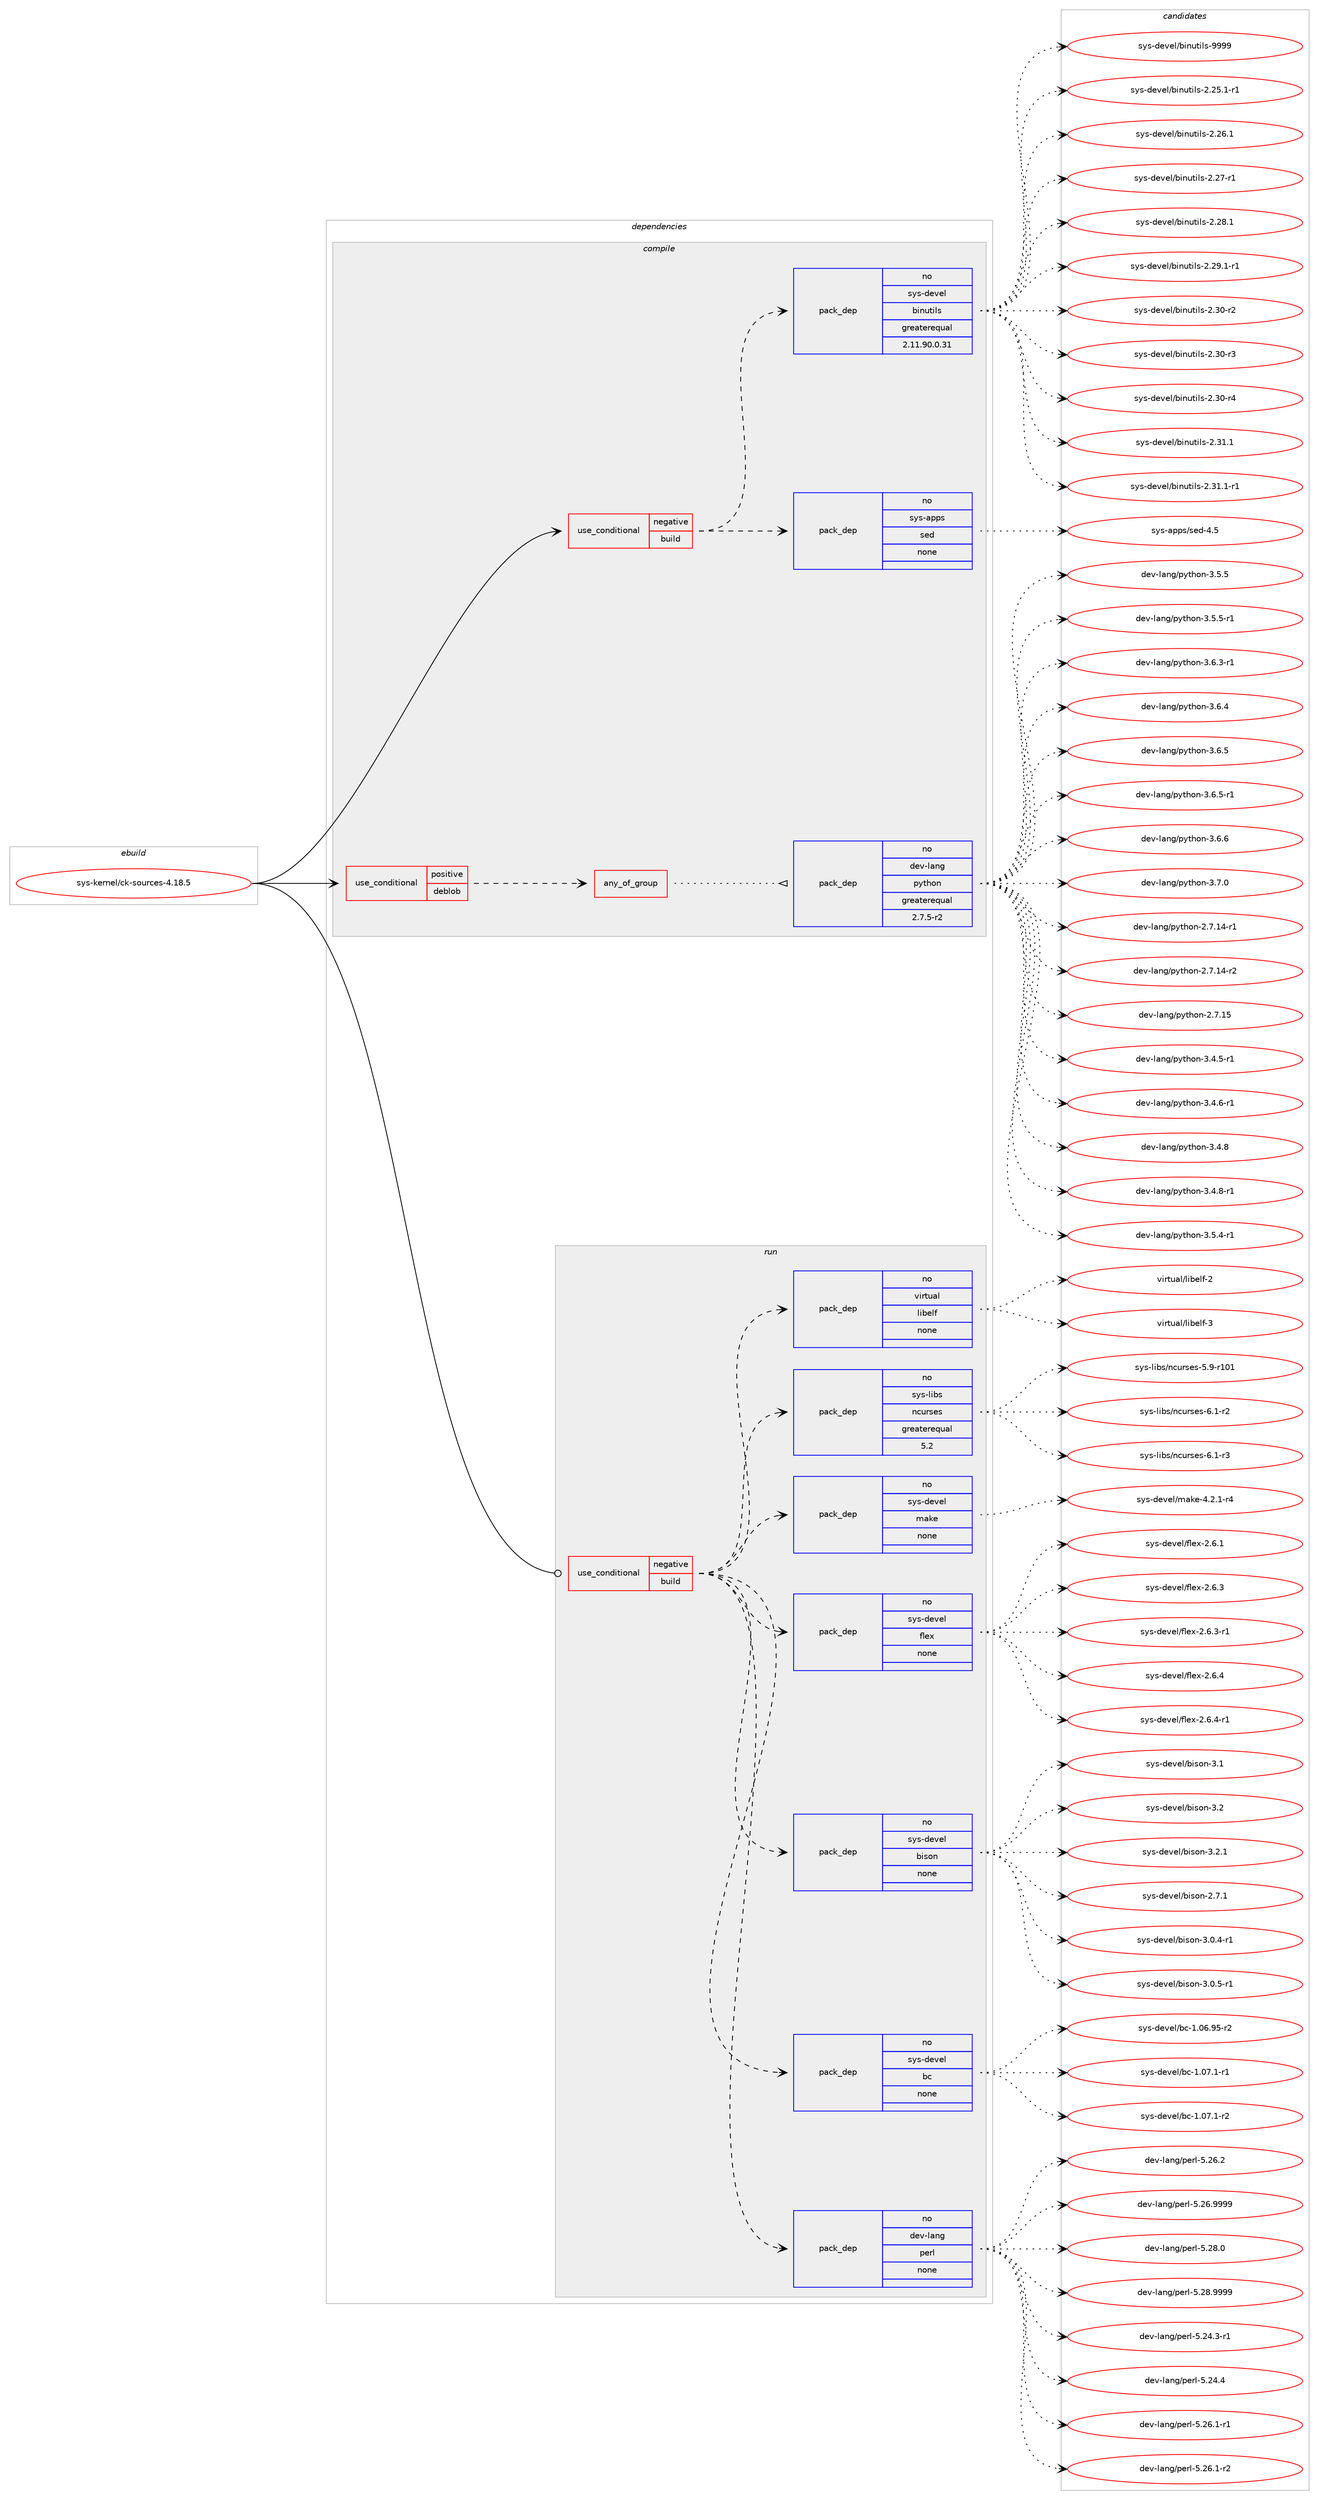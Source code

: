 digraph prolog {

# *************
# Graph options
# *************

newrank=true;
concentrate=true;
compound=true;
graph [rankdir=LR,fontname=Helvetica,fontsize=10,ranksep=1.5];#, ranksep=2.5, nodesep=0.2];
edge  [arrowhead=vee];
node  [fontname=Helvetica,fontsize=10];

# **********
# The ebuild
# **********

subgraph cluster_leftcol {
color=gray;
rank=same;
label=<<i>ebuild</i>>;
id [label="sys-kernel/ck-sources-4.18.5", color=red, width=4, href="../sys-kernel/ck-sources-4.18.5.svg"];
}

# ****************
# The dependencies
# ****************

subgraph cluster_midcol {
color=gray;
label=<<i>dependencies</i>>;
subgraph cluster_compile {
fillcolor="#eeeeee";
style=filled;
label=<<i>compile</i>>;
subgraph cond1209 {
dependency6975 [label=<<TABLE BORDER="0" CELLBORDER="1" CELLSPACING="0" CELLPADDING="4"><TR><TD ROWSPAN="3" CELLPADDING="10">use_conditional</TD></TR><TR><TD>negative</TD></TR><TR><TD>build</TD></TR></TABLE>>, shape=none, color=red];
subgraph pack5592 {
dependency6976 [label=<<TABLE BORDER="0" CELLBORDER="1" CELLSPACING="0" CELLPADDING="4" WIDTH="220"><TR><TD ROWSPAN="6" CELLPADDING="30">pack_dep</TD></TR><TR><TD WIDTH="110">no</TD></TR><TR><TD>sys-apps</TD></TR><TR><TD>sed</TD></TR><TR><TD>none</TD></TR><TR><TD></TD></TR></TABLE>>, shape=none, color=blue];
}
dependency6975:e -> dependency6976:w [weight=20,style="dashed",arrowhead="vee"];
subgraph pack5593 {
dependency6977 [label=<<TABLE BORDER="0" CELLBORDER="1" CELLSPACING="0" CELLPADDING="4" WIDTH="220"><TR><TD ROWSPAN="6" CELLPADDING="30">pack_dep</TD></TR><TR><TD WIDTH="110">no</TD></TR><TR><TD>sys-devel</TD></TR><TR><TD>binutils</TD></TR><TR><TD>greaterequal</TD></TR><TR><TD>2.11.90.0.31</TD></TR></TABLE>>, shape=none, color=blue];
}
dependency6975:e -> dependency6977:w [weight=20,style="dashed",arrowhead="vee"];
}
id:e -> dependency6975:w [weight=20,style="solid",arrowhead="vee"];
subgraph cond1210 {
dependency6978 [label=<<TABLE BORDER="0" CELLBORDER="1" CELLSPACING="0" CELLPADDING="4"><TR><TD ROWSPAN="3" CELLPADDING="10">use_conditional</TD></TR><TR><TD>positive</TD></TR><TR><TD>deblob</TD></TR></TABLE>>, shape=none, color=red];
subgraph any165 {
dependency6979 [label=<<TABLE BORDER="0" CELLBORDER="1" CELLSPACING="0" CELLPADDING="4"><TR><TD CELLPADDING="10">any_of_group</TD></TR></TABLE>>, shape=none, color=red];subgraph pack5594 {
dependency6980 [label=<<TABLE BORDER="0" CELLBORDER="1" CELLSPACING="0" CELLPADDING="4" WIDTH="220"><TR><TD ROWSPAN="6" CELLPADDING="30">pack_dep</TD></TR><TR><TD WIDTH="110">no</TD></TR><TR><TD>dev-lang</TD></TR><TR><TD>python</TD></TR><TR><TD>greaterequal</TD></TR><TR><TD>2.7.5-r2</TD></TR></TABLE>>, shape=none, color=blue];
}
dependency6979:e -> dependency6980:w [weight=20,style="dotted",arrowhead="oinv"];
}
dependency6978:e -> dependency6979:w [weight=20,style="dashed",arrowhead="vee"];
}
id:e -> dependency6978:w [weight=20,style="solid",arrowhead="vee"];
}
subgraph cluster_compileandrun {
fillcolor="#eeeeee";
style=filled;
label=<<i>compile and run</i>>;
}
subgraph cluster_run {
fillcolor="#eeeeee";
style=filled;
label=<<i>run</i>>;
subgraph cond1211 {
dependency6981 [label=<<TABLE BORDER="0" CELLBORDER="1" CELLSPACING="0" CELLPADDING="4"><TR><TD ROWSPAN="3" CELLPADDING="10">use_conditional</TD></TR><TR><TD>negative</TD></TR><TR><TD>build</TD></TR></TABLE>>, shape=none, color=red];
subgraph pack5595 {
dependency6982 [label=<<TABLE BORDER="0" CELLBORDER="1" CELLSPACING="0" CELLPADDING="4" WIDTH="220"><TR><TD ROWSPAN="6" CELLPADDING="30">pack_dep</TD></TR><TR><TD WIDTH="110">no</TD></TR><TR><TD>dev-lang</TD></TR><TR><TD>perl</TD></TR><TR><TD>none</TD></TR><TR><TD></TD></TR></TABLE>>, shape=none, color=blue];
}
dependency6981:e -> dependency6982:w [weight=20,style="dashed",arrowhead="vee"];
subgraph pack5596 {
dependency6983 [label=<<TABLE BORDER="0" CELLBORDER="1" CELLSPACING="0" CELLPADDING="4" WIDTH="220"><TR><TD ROWSPAN="6" CELLPADDING="30">pack_dep</TD></TR><TR><TD WIDTH="110">no</TD></TR><TR><TD>sys-devel</TD></TR><TR><TD>bc</TD></TR><TR><TD>none</TD></TR><TR><TD></TD></TR></TABLE>>, shape=none, color=blue];
}
dependency6981:e -> dependency6983:w [weight=20,style="dashed",arrowhead="vee"];
subgraph pack5597 {
dependency6984 [label=<<TABLE BORDER="0" CELLBORDER="1" CELLSPACING="0" CELLPADDING="4" WIDTH="220"><TR><TD ROWSPAN="6" CELLPADDING="30">pack_dep</TD></TR><TR><TD WIDTH="110">no</TD></TR><TR><TD>sys-devel</TD></TR><TR><TD>bison</TD></TR><TR><TD>none</TD></TR><TR><TD></TD></TR></TABLE>>, shape=none, color=blue];
}
dependency6981:e -> dependency6984:w [weight=20,style="dashed",arrowhead="vee"];
subgraph pack5598 {
dependency6985 [label=<<TABLE BORDER="0" CELLBORDER="1" CELLSPACING="0" CELLPADDING="4" WIDTH="220"><TR><TD ROWSPAN="6" CELLPADDING="30">pack_dep</TD></TR><TR><TD WIDTH="110">no</TD></TR><TR><TD>sys-devel</TD></TR><TR><TD>flex</TD></TR><TR><TD>none</TD></TR><TR><TD></TD></TR></TABLE>>, shape=none, color=blue];
}
dependency6981:e -> dependency6985:w [weight=20,style="dashed",arrowhead="vee"];
subgraph pack5599 {
dependency6986 [label=<<TABLE BORDER="0" CELLBORDER="1" CELLSPACING="0" CELLPADDING="4" WIDTH="220"><TR><TD ROWSPAN="6" CELLPADDING="30">pack_dep</TD></TR><TR><TD WIDTH="110">no</TD></TR><TR><TD>sys-devel</TD></TR><TR><TD>make</TD></TR><TR><TD>none</TD></TR><TR><TD></TD></TR></TABLE>>, shape=none, color=blue];
}
dependency6981:e -> dependency6986:w [weight=20,style="dashed",arrowhead="vee"];
subgraph pack5600 {
dependency6987 [label=<<TABLE BORDER="0" CELLBORDER="1" CELLSPACING="0" CELLPADDING="4" WIDTH="220"><TR><TD ROWSPAN="6" CELLPADDING="30">pack_dep</TD></TR><TR><TD WIDTH="110">no</TD></TR><TR><TD>sys-libs</TD></TR><TR><TD>ncurses</TD></TR><TR><TD>greaterequal</TD></TR><TR><TD>5.2</TD></TR></TABLE>>, shape=none, color=blue];
}
dependency6981:e -> dependency6987:w [weight=20,style="dashed",arrowhead="vee"];
subgraph pack5601 {
dependency6988 [label=<<TABLE BORDER="0" CELLBORDER="1" CELLSPACING="0" CELLPADDING="4" WIDTH="220"><TR><TD ROWSPAN="6" CELLPADDING="30">pack_dep</TD></TR><TR><TD WIDTH="110">no</TD></TR><TR><TD>virtual</TD></TR><TR><TD>libelf</TD></TR><TR><TD>none</TD></TR><TR><TD></TD></TR></TABLE>>, shape=none, color=blue];
}
dependency6981:e -> dependency6988:w [weight=20,style="dashed",arrowhead="vee"];
}
id:e -> dependency6981:w [weight=20,style="solid",arrowhead="odot"];
}
}

# **************
# The candidates
# **************

subgraph cluster_choices {
rank=same;
color=gray;
label=<<i>candidates</i>>;

subgraph choice5592 {
color=black;
nodesep=1;
choice11512111545971121121154711510110045524653 [label="sys-apps/sed-4.5", color=red, width=4,href="../sys-apps/sed-4.5.svg"];
dependency6976:e -> choice11512111545971121121154711510110045524653:w [style=dotted,weight="100"];
}
subgraph choice5593 {
color=black;
nodesep=1;
choice115121115451001011181011084798105110117116105108115455046505346494511449 [label="sys-devel/binutils-2.25.1-r1", color=red, width=4,href="../sys-devel/binutils-2.25.1-r1.svg"];
choice11512111545100101118101108479810511011711610510811545504650544649 [label="sys-devel/binutils-2.26.1", color=red, width=4,href="../sys-devel/binutils-2.26.1.svg"];
choice11512111545100101118101108479810511011711610510811545504650554511449 [label="sys-devel/binutils-2.27-r1", color=red, width=4,href="../sys-devel/binutils-2.27-r1.svg"];
choice11512111545100101118101108479810511011711610510811545504650564649 [label="sys-devel/binutils-2.28.1", color=red, width=4,href="../sys-devel/binutils-2.28.1.svg"];
choice115121115451001011181011084798105110117116105108115455046505746494511449 [label="sys-devel/binutils-2.29.1-r1", color=red, width=4,href="../sys-devel/binutils-2.29.1-r1.svg"];
choice11512111545100101118101108479810511011711610510811545504651484511450 [label="sys-devel/binutils-2.30-r2", color=red, width=4,href="../sys-devel/binutils-2.30-r2.svg"];
choice11512111545100101118101108479810511011711610510811545504651484511451 [label="sys-devel/binutils-2.30-r3", color=red, width=4,href="../sys-devel/binutils-2.30-r3.svg"];
choice11512111545100101118101108479810511011711610510811545504651484511452 [label="sys-devel/binutils-2.30-r4", color=red, width=4,href="../sys-devel/binutils-2.30-r4.svg"];
choice11512111545100101118101108479810511011711610510811545504651494649 [label="sys-devel/binutils-2.31.1", color=red, width=4,href="../sys-devel/binutils-2.31.1.svg"];
choice115121115451001011181011084798105110117116105108115455046514946494511449 [label="sys-devel/binutils-2.31.1-r1", color=red, width=4,href="../sys-devel/binutils-2.31.1-r1.svg"];
choice1151211154510010111810110847981051101171161051081154557575757 [label="sys-devel/binutils-9999", color=red, width=4,href="../sys-devel/binutils-9999.svg"];
dependency6977:e -> choice115121115451001011181011084798105110117116105108115455046505346494511449:w [style=dotted,weight="100"];
dependency6977:e -> choice11512111545100101118101108479810511011711610510811545504650544649:w [style=dotted,weight="100"];
dependency6977:e -> choice11512111545100101118101108479810511011711610510811545504650554511449:w [style=dotted,weight="100"];
dependency6977:e -> choice11512111545100101118101108479810511011711610510811545504650564649:w [style=dotted,weight="100"];
dependency6977:e -> choice115121115451001011181011084798105110117116105108115455046505746494511449:w [style=dotted,weight="100"];
dependency6977:e -> choice11512111545100101118101108479810511011711610510811545504651484511450:w [style=dotted,weight="100"];
dependency6977:e -> choice11512111545100101118101108479810511011711610510811545504651484511451:w [style=dotted,weight="100"];
dependency6977:e -> choice11512111545100101118101108479810511011711610510811545504651484511452:w [style=dotted,weight="100"];
dependency6977:e -> choice11512111545100101118101108479810511011711610510811545504651494649:w [style=dotted,weight="100"];
dependency6977:e -> choice115121115451001011181011084798105110117116105108115455046514946494511449:w [style=dotted,weight="100"];
dependency6977:e -> choice1151211154510010111810110847981051101171161051081154557575757:w [style=dotted,weight="100"];
}
subgraph choice5594 {
color=black;
nodesep=1;
choice100101118451089711010347112121116104111110455046554649524511449 [label="dev-lang/python-2.7.14-r1", color=red, width=4,href="../dev-lang/python-2.7.14-r1.svg"];
choice100101118451089711010347112121116104111110455046554649524511450 [label="dev-lang/python-2.7.14-r2", color=red, width=4,href="../dev-lang/python-2.7.14-r2.svg"];
choice10010111845108971101034711212111610411111045504655464953 [label="dev-lang/python-2.7.15", color=red, width=4,href="../dev-lang/python-2.7.15.svg"];
choice1001011184510897110103471121211161041111104551465246534511449 [label="dev-lang/python-3.4.5-r1", color=red, width=4,href="../dev-lang/python-3.4.5-r1.svg"];
choice1001011184510897110103471121211161041111104551465246544511449 [label="dev-lang/python-3.4.6-r1", color=red, width=4,href="../dev-lang/python-3.4.6-r1.svg"];
choice100101118451089711010347112121116104111110455146524656 [label="dev-lang/python-3.4.8", color=red, width=4,href="../dev-lang/python-3.4.8.svg"];
choice1001011184510897110103471121211161041111104551465246564511449 [label="dev-lang/python-3.4.8-r1", color=red, width=4,href="../dev-lang/python-3.4.8-r1.svg"];
choice1001011184510897110103471121211161041111104551465346524511449 [label="dev-lang/python-3.5.4-r1", color=red, width=4,href="../dev-lang/python-3.5.4-r1.svg"];
choice100101118451089711010347112121116104111110455146534653 [label="dev-lang/python-3.5.5", color=red, width=4,href="../dev-lang/python-3.5.5.svg"];
choice1001011184510897110103471121211161041111104551465346534511449 [label="dev-lang/python-3.5.5-r1", color=red, width=4,href="../dev-lang/python-3.5.5-r1.svg"];
choice1001011184510897110103471121211161041111104551465446514511449 [label="dev-lang/python-3.6.3-r1", color=red, width=4,href="../dev-lang/python-3.6.3-r1.svg"];
choice100101118451089711010347112121116104111110455146544652 [label="dev-lang/python-3.6.4", color=red, width=4,href="../dev-lang/python-3.6.4.svg"];
choice100101118451089711010347112121116104111110455146544653 [label="dev-lang/python-3.6.5", color=red, width=4,href="../dev-lang/python-3.6.5.svg"];
choice1001011184510897110103471121211161041111104551465446534511449 [label="dev-lang/python-3.6.5-r1", color=red, width=4,href="../dev-lang/python-3.6.5-r1.svg"];
choice100101118451089711010347112121116104111110455146544654 [label="dev-lang/python-3.6.6", color=red, width=4,href="../dev-lang/python-3.6.6.svg"];
choice100101118451089711010347112121116104111110455146554648 [label="dev-lang/python-3.7.0", color=red, width=4,href="../dev-lang/python-3.7.0.svg"];
dependency6980:e -> choice100101118451089711010347112121116104111110455046554649524511449:w [style=dotted,weight="100"];
dependency6980:e -> choice100101118451089711010347112121116104111110455046554649524511450:w [style=dotted,weight="100"];
dependency6980:e -> choice10010111845108971101034711212111610411111045504655464953:w [style=dotted,weight="100"];
dependency6980:e -> choice1001011184510897110103471121211161041111104551465246534511449:w [style=dotted,weight="100"];
dependency6980:e -> choice1001011184510897110103471121211161041111104551465246544511449:w [style=dotted,weight="100"];
dependency6980:e -> choice100101118451089711010347112121116104111110455146524656:w [style=dotted,weight="100"];
dependency6980:e -> choice1001011184510897110103471121211161041111104551465246564511449:w [style=dotted,weight="100"];
dependency6980:e -> choice1001011184510897110103471121211161041111104551465346524511449:w [style=dotted,weight="100"];
dependency6980:e -> choice100101118451089711010347112121116104111110455146534653:w [style=dotted,weight="100"];
dependency6980:e -> choice1001011184510897110103471121211161041111104551465346534511449:w [style=dotted,weight="100"];
dependency6980:e -> choice1001011184510897110103471121211161041111104551465446514511449:w [style=dotted,weight="100"];
dependency6980:e -> choice100101118451089711010347112121116104111110455146544652:w [style=dotted,weight="100"];
dependency6980:e -> choice100101118451089711010347112121116104111110455146544653:w [style=dotted,weight="100"];
dependency6980:e -> choice1001011184510897110103471121211161041111104551465446534511449:w [style=dotted,weight="100"];
dependency6980:e -> choice100101118451089711010347112121116104111110455146544654:w [style=dotted,weight="100"];
dependency6980:e -> choice100101118451089711010347112121116104111110455146554648:w [style=dotted,weight="100"];
}
subgraph choice5595 {
color=black;
nodesep=1;
choice100101118451089711010347112101114108455346505246514511449 [label="dev-lang/perl-5.24.3-r1", color=red, width=4,href="../dev-lang/perl-5.24.3-r1.svg"];
choice10010111845108971101034711210111410845534650524652 [label="dev-lang/perl-5.24.4", color=red, width=4,href="../dev-lang/perl-5.24.4.svg"];
choice100101118451089711010347112101114108455346505446494511449 [label="dev-lang/perl-5.26.1-r1", color=red, width=4,href="../dev-lang/perl-5.26.1-r1.svg"];
choice100101118451089711010347112101114108455346505446494511450 [label="dev-lang/perl-5.26.1-r2", color=red, width=4,href="../dev-lang/perl-5.26.1-r2.svg"];
choice10010111845108971101034711210111410845534650544650 [label="dev-lang/perl-5.26.2", color=red, width=4,href="../dev-lang/perl-5.26.2.svg"];
choice10010111845108971101034711210111410845534650544657575757 [label="dev-lang/perl-5.26.9999", color=red, width=4,href="../dev-lang/perl-5.26.9999.svg"];
choice10010111845108971101034711210111410845534650564648 [label="dev-lang/perl-5.28.0", color=red, width=4,href="../dev-lang/perl-5.28.0.svg"];
choice10010111845108971101034711210111410845534650564657575757 [label="dev-lang/perl-5.28.9999", color=red, width=4,href="../dev-lang/perl-5.28.9999.svg"];
dependency6982:e -> choice100101118451089711010347112101114108455346505246514511449:w [style=dotted,weight="100"];
dependency6982:e -> choice10010111845108971101034711210111410845534650524652:w [style=dotted,weight="100"];
dependency6982:e -> choice100101118451089711010347112101114108455346505446494511449:w [style=dotted,weight="100"];
dependency6982:e -> choice100101118451089711010347112101114108455346505446494511450:w [style=dotted,weight="100"];
dependency6982:e -> choice10010111845108971101034711210111410845534650544650:w [style=dotted,weight="100"];
dependency6982:e -> choice10010111845108971101034711210111410845534650544657575757:w [style=dotted,weight="100"];
dependency6982:e -> choice10010111845108971101034711210111410845534650564648:w [style=dotted,weight="100"];
dependency6982:e -> choice10010111845108971101034711210111410845534650564657575757:w [style=dotted,weight="100"];
}
subgraph choice5596 {
color=black;
nodesep=1;
choice1151211154510010111810110847989945494648544657534511450 [label="sys-devel/bc-1.06.95-r2", color=red, width=4,href="../sys-devel/bc-1.06.95-r2.svg"];
choice11512111545100101118101108479899454946485546494511449 [label="sys-devel/bc-1.07.1-r1", color=red, width=4,href="../sys-devel/bc-1.07.1-r1.svg"];
choice11512111545100101118101108479899454946485546494511450 [label="sys-devel/bc-1.07.1-r2", color=red, width=4,href="../sys-devel/bc-1.07.1-r2.svg"];
dependency6983:e -> choice1151211154510010111810110847989945494648544657534511450:w [style=dotted,weight="100"];
dependency6983:e -> choice11512111545100101118101108479899454946485546494511449:w [style=dotted,weight="100"];
dependency6983:e -> choice11512111545100101118101108479899454946485546494511450:w [style=dotted,weight="100"];
}
subgraph choice5597 {
color=black;
nodesep=1;
choice115121115451001011181011084798105115111110455046554649 [label="sys-devel/bison-2.7.1", color=red, width=4,href="../sys-devel/bison-2.7.1.svg"];
choice1151211154510010111810110847981051151111104551464846524511449 [label="sys-devel/bison-3.0.4-r1", color=red, width=4,href="../sys-devel/bison-3.0.4-r1.svg"];
choice1151211154510010111810110847981051151111104551464846534511449 [label="sys-devel/bison-3.0.5-r1", color=red, width=4,href="../sys-devel/bison-3.0.5-r1.svg"];
choice11512111545100101118101108479810511511111045514649 [label="sys-devel/bison-3.1", color=red, width=4,href="../sys-devel/bison-3.1.svg"];
choice11512111545100101118101108479810511511111045514650 [label="sys-devel/bison-3.2", color=red, width=4,href="../sys-devel/bison-3.2.svg"];
choice115121115451001011181011084798105115111110455146504649 [label="sys-devel/bison-3.2.1", color=red, width=4,href="../sys-devel/bison-3.2.1.svg"];
dependency6984:e -> choice115121115451001011181011084798105115111110455046554649:w [style=dotted,weight="100"];
dependency6984:e -> choice1151211154510010111810110847981051151111104551464846524511449:w [style=dotted,weight="100"];
dependency6984:e -> choice1151211154510010111810110847981051151111104551464846534511449:w [style=dotted,weight="100"];
dependency6984:e -> choice11512111545100101118101108479810511511111045514649:w [style=dotted,weight="100"];
dependency6984:e -> choice11512111545100101118101108479810511511111045514650:w [style=dotted,weight="100"];
dependency6984:e -> choice115121115451001011181011084798105115111110455146504649:w [style=dotted,weight="100"];
}
subgraph choice5598 {
color=black;
nodesep=1;
choice1151211154510010111810110847102108101120455046544649 [label="sys-devel/flex-2.6.1", color=red, width=4,href="../sys-devel/flex-2.6.1.svg"];
choice1151211154510010111810110847102108101120455046544651 [label="sys-devel/flex-2.6.3", color=red, width=4,href="../sys-devel/flex-2.6.3.svg"];
choice11512111545100101118101108471021081011204550465446514511449 [label="sys-devel/flex-2.6.3-r1", color=red, width=4,href="../sys-devel/flex-2.6.3-r1.svg"];
choice1151211154510010111810110847102108101120455046544652 [label="sys-devel/flex-2.6.4", color=red, width=4,href="../sys-devel/flex-2.6.4.svg"];
choice11512111545100101118101108471021081011204550465446524511449 [label="sys-devel/flex-2.6.4-r1", color=red, width=4,href="../sys-devel/flex-2.6.4-r1.svg"];
dependency6985:e -> choice1151211154510010111810110847102108101120455046544649:w [style=dotted,weight="100"];
dependency6985:e -> choice1151211154510010111810110847102108101120455046544651:w [style=dotted,weight="100"];
dependency6985:e -> choice11512111545100101118101108471021081011204550465446514511449:w [style=dotted,weight="100"];
dependency6985:e -> choice1151211154510010111810110847102108101120455046544652:w [style=dotted,weight="100"];
dependency6985:e -> choice11512111545100101118101108471021081011204550465446524511449:w [style=dotted,weight="100"];
}
subgraph choice5599 {
color=black;
nodesep=1;
choice1151211154510010111810110847109971071014552465046494511452 [label="sys-devel/make-4.2.1-r4", color=red, width=4,href="../sys-devel/make-4.2.1-r4.svg"];
dependency6986:e -> choice1151211154510010111810110847109971071014552465046494511452:w [style=dotted,weight="100"];
}
subgraph choice5600 {
color=black;
nodesep=1;
choice115121115451081059811547110991171141151011154553465745114494849 [label="sys-libs/ncurses-5.9-r101", color=red, width=4,href="../sys-libs/ncurses-5.9-r101.svg"];
choice11512111545108105981154711099117114115101115455446494511450 [label="sys-libs/ncurses-6.1-r2", color=red, width=4,href="../sys-libs/ncurses-6.1-r2.svg"];
choice11512111545108105981154711099117114115101115455446494511451 [label="sys-libs/ncurses-6.1-r3", color=red, width=4,href="../sys-libs/ncurses-6.1-r3.svg"];
dependency6987:e -> choice115121115451081059811547110991171141151011154553465745114494849:w [style=dotted,weight="100"];
dependency6987:e -> choice11512111545108105981154711099117114115101115455446494511450:w [style=dotted,weight="100"];
dependency6987:e -> choice11512111545108105981154711099117114115101115455446494511451:w [style=dotted,weight="100"];
}
subgraph choice5601 {
color=black;
nodesep=1;
choice1181051141161179710847108105981011081024550 [label="virtual/libelf-2", color=red, width=4,href="../virtual/libelf-2.svg"];
choice1181051141161179710847108105981011081024551 [label="virtual/libelf-3", color=red, width=4,href="../virtual/libelf-3.svg"];
dependency6988:e -> choice1181051141161179710847108105981011081024550:w [style=dotted,weight="100"];
dependency6988:e -> choice1181051141161179710847108105981011081024551:w [style=dotted,weight="100"];
}
}

}
